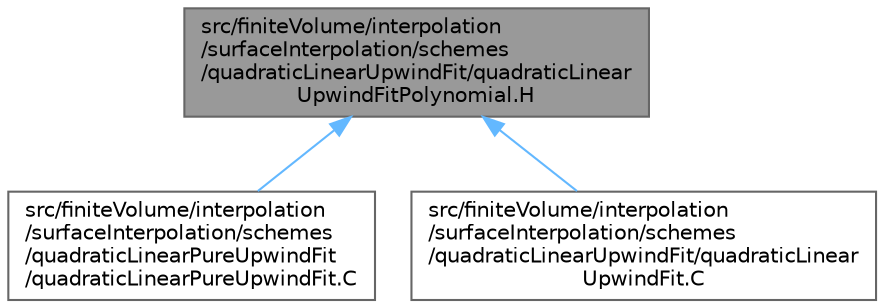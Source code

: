 digraph "src/finiteVolume/interpolation/surfaceInterpolation/schemes/quadraticLinearUpwindFit/quadraticLinearUpwindFitPolynomial.H"
{
 // LATEX_PDF_SIZE
  bgcolor="transparent";
  edge [fontname=Helvetica,fontsize=10,labelfontname=Helvetica,labelfontsize=10];
  node [fontname=Helvetica,fontsize=10,shape=box,height=0.2,width=0.4];
  Node1 [id="Node000001",label="src/finiteVolume/interpolation\l/surfaceInterpolation/schemes\l/quadraticLinearUpwindFit/quadraticLinear\lUpwindFitPolynomial.H",height=0.2,width=0.4,color="gray40", fillcolor="grey60", style="filled", fontcolor="black",tooltip=" "];
  Node1 -> Node2 [id="edge1_Node000001_Node000002",dir="back",color="steelblue1",style="solid",tooltip=" "];
  Node2 [id="Node000002",label="src/finiteVolume/interpolation\l/surfaceInterpolation/schemes\l/quadraticLinearPureUpwindFit\l/quadraticLinearPureUpwindFit.C",height=0.2,width=0.4,color="grey40", fillcolor="white", style="filled",URL="$quadraticLinearPureUpwindFit_8C.html",tooltip=" "];
  Node1 -> Node3 [id="edge2_Node000001_Node000003",dir="back",color="steelblue1",style="solid",tooltip=" "];
  Node3 [id="Node000003",label="src/finiteVolume/interpolation\l/surfaceInterpolation/schemes\l/quadraticLinearUpwindFit/quadraticLinear\lUpwindFit.C",height=0.2,width=0.4,color="grey40", fillcolor="white", style="filled",URL="$quadraticLinearUpwindFit_8C.html",tooltip=" "];
}
